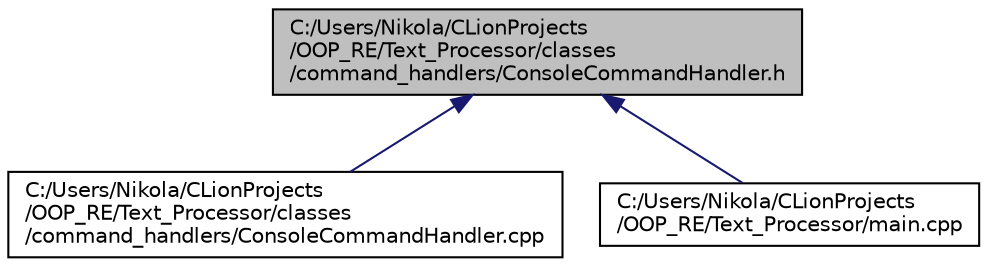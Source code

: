 digraph "C:/Users/Nikola/CLionProjects/OOP_RE/Text_Processor/classes/command_handlers/ConsoleCommandHandler.h"
{
 // LATEX_PDF_SIZE
  edge [fontname="Helvetica",fontsize="10",labelfontname="Helvetica",labelfontsize="10"];
  node [fontname="Helvetica",fontsize="10",shape=record];
  Node1 [label="C:/Users/Nikola/CLionProjects\l/OOP_RE/Text_Processor/classes\l/command_handlers/ConsoleCommandHandler.h",height=0.2,width=0.4,color="black", fillcolor="grey75", style="filled", fontcolor="black",tooltip=" "];
  Node1 -> Node2 [dir="back",color="midnightblue",fontsize="10",style="solid",fontname="Helvetica"];
  Node2 [label="C:/Users/Nikola/CLionProjects\l/OOP_RE/Text_Processor/classes\l/command_handlers/ConsoleCommandHandler.cpp",height=0.2,width=0.4,color="black", fillcolor="white", style="filled",URL="$_console_command_handler_8cpp.html",tooltip=" "];
  Node1 -> Node3 [dir="back",color="midnightblue",fontsize="10",style="solid",fontname="Helvetica"];
  Node3 [label="C:/Users/Nikola/CLionProjects\l/OOP_RE/Text_Processor/main.cpp",height=0.2,width=0.4,color="black", fillcolor="white", style="filled",URL="$main_8cpp.html",tooltip=" "];
}
